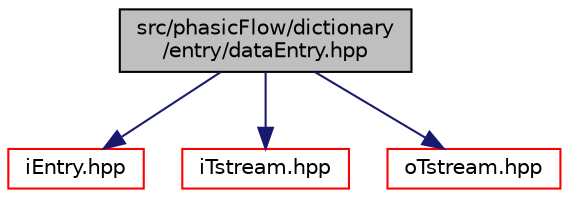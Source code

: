 digraph "src/phasicFlow/dictionary/entry/dataEntry.hpp"
{
 // LATEX_PDF_SIZE
  edge [fontname="Helvetica",fontsize="10",labelfontname="Helvetica",labelfontsize="10"];
  node [fontname="Helvetica",fontsize="10",shape=record];
  Node1 [label="src/phasicFlow/dictionary\l/entry/dataEntry.hpp",height=0.2,width=0.4,color="black", fillcolor="grey75", style="filled", fontcolor="black",tooltip=" "];
  Node1 -> Node2 [color="midnightblue",fontsize="10",style="solid",fontname="Helvetica"];
  Node2 [label="iEntry.hpp",height=0.2,width=0.4,color="red", fillcolor="white", style="filled",URL="$iEntry_8hpp.html",tooltip=" "];
  Node1 -> Node36 [color="midnightblue",fontsize="10",style="solid",fontname="Helvetica"];
  Node36 [label="iTstream.hpp",height=0.2,width=0.4,color="red", fillcolor="white", style="filled",URL="$iTstream_8hpp.html",tooltip=" "];
  Node1 -> Node42 [color="midnightblue",fontsize="10",style="solid",fontname="Helvetica"];
  Node42 [label="oTstream.hpp",height=0.2,width=0.4,color="red", fillcolor="white", style="filled",URL="$oTstream_8hpp.html",tooltip=" "];
}
